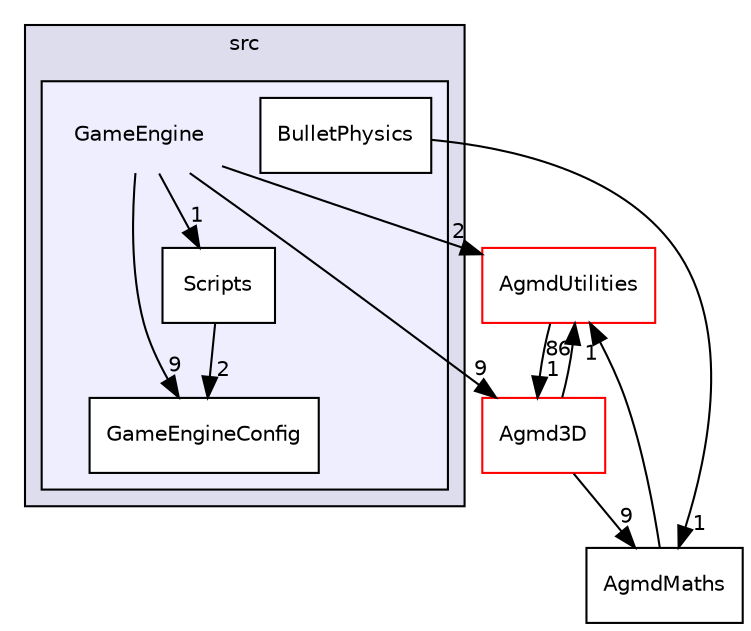 digraph "src/GameEngine" {
  compound=true
  node [ fontsize="10", fontname="Helvetica"];
  edge [ labelfontsize="10", labelfontname="Helvetica"];
  subgraph clusterdir_b410d07ab593881ab11f161da7a80e94 {
    graph [ bgcolor="#ddddee", pencolor="black", label="src" fontname="Helvetica", fontsize="10", URL="dir_b410d07ab593881ab11f161da7a80e94.html"]
  subgraph clusterdir_87d9bbb463c94c1515574f4c4d964a1a {
    graph [ bgcolor="#eeeeff", pencolor="black", label="" URL="dir_87d9bbb463c94c1515574f4c4d964a1a.html"];
    dir_87d9bbb463c94c1515574f4c4d964a1a [shape=plaintext label="GameEngine"];
    dir_90c99cf03b256ade6e4a1e21888e8303 [shape=box label="BulletPhysics" color="black" fillcolor="white" style="filled" URL="dir_90c99cf03b256ade6e4a1e21888e8303.html"];
    dir_47f8d8d0c97c99c2c52b10be86267b74 [shape=box label="GameEngineConfig" color="black" fillcolor="white" style="filled" URL="dir_47f8d8d0c97c99c2c52b10be86267b74.html"];
    dir_7da9e7b98515632065eacd2eb300fe4a [shape=box label="Scripts" color="black" fillcolor="white" style="filled" URL="dir_7da9e7b98515632065eacd2eb300fe4a.html"];
  }
  }
  dir_c11272a1c791afc0e19bc74f6f6797fb [shape=box label="AgmdUtilities" fillcolor="white" style="filled" color="red" URL="dir_c11272a1c791afc0e19bc74f6f6797fb.html"];
  dir_b6dd29adde0db5f9f95c54dc9697d5b1 [shape=box label="Agmd3D" fillcolor="white" style="filled" color="red" URL="dir_b6dd29adde0db5f9f95c54dc9697d5b1.html"];
  dir_63fe998611d45edd7ddae16015d2257a [shape=box label="AgmdMaths" URL="dir_63fe998611d45edd7ddae16015d2257a.html"];
  dir_90c99cf03b256ade6e4a1e21888e8303->dir_63fe998611d45edd7ddae16015d2257a [headlabel="1", labeldistance=1.5 headhref="dir_000024_000025.html"];
  dir_87d9bbb463c94c1515574f4c4d964a1a->dir_47f8d8d0c97c99c2c52b10be86267b74 [headlabel="9", labeldistance=1.5 headhref="dir_000007_000047.html"];
  dir_87d9bbb463c94c1515574f4c4d964a1a->dir_7da9e7b98515632065eacd2eb300fe4a [headlabel="1", labeldistance=1.5 headhref="dir_000007_000048.html"];
  dir_87d9bbb463c94c1515574f4c4d964a1a->dir_c11272a1c791afc0e19bc74f6f6797fb [headlabel="2", labeldistance=1.5 headhref="dir_000007_000034.html"];
  dir_87d9bbb463c94c1515574f4c4d964a1a->dir_b6dd29adde0db5f9f95c54dc9697d5b1 [headlabel="9", labeldistance=1.5 headhref="dir_000007_000001.html"];
  dir_7da9e7b98515632065eacd2eb300fe4a->dir_47f8d8d0c97c99c2c52b10be86267b74 [headlabel="2", labeldistance=1.5 headhref="dir_000048_000047.html"];
  dir_c11272a1c791afc0e19bc74f6f6797fb->dir_b6dd29adde0db5f9f95c54dc9697d5b1 [headlabel="1", labeldistance=1.5 headhref="dir_000034_000001.html"];
  dir_b6dd29adde0db5f9f95c54dc9697d5b1->dir_c11272a1c791afc0e19bc74f6f6797fb [headlabel="86", labeldistance=1.5 headhref="dir_000001_000034.html"];
  dir_b6dd29adde0db5f9f95c54dc9697d5b1->dir_63fe998611d45edd7ddae16015d2257a [headlabel="9", labeldistance=1.5 headhref="dir_000001_000025.html"];
  dir_63fe998611d45edd7ddae16015d2257a->dir_c11272a1c791afc0e19bc74f6f6797fb [headlabel="1", labeldistance=1.5 headhref="dir_000025_000034.html"];
}
